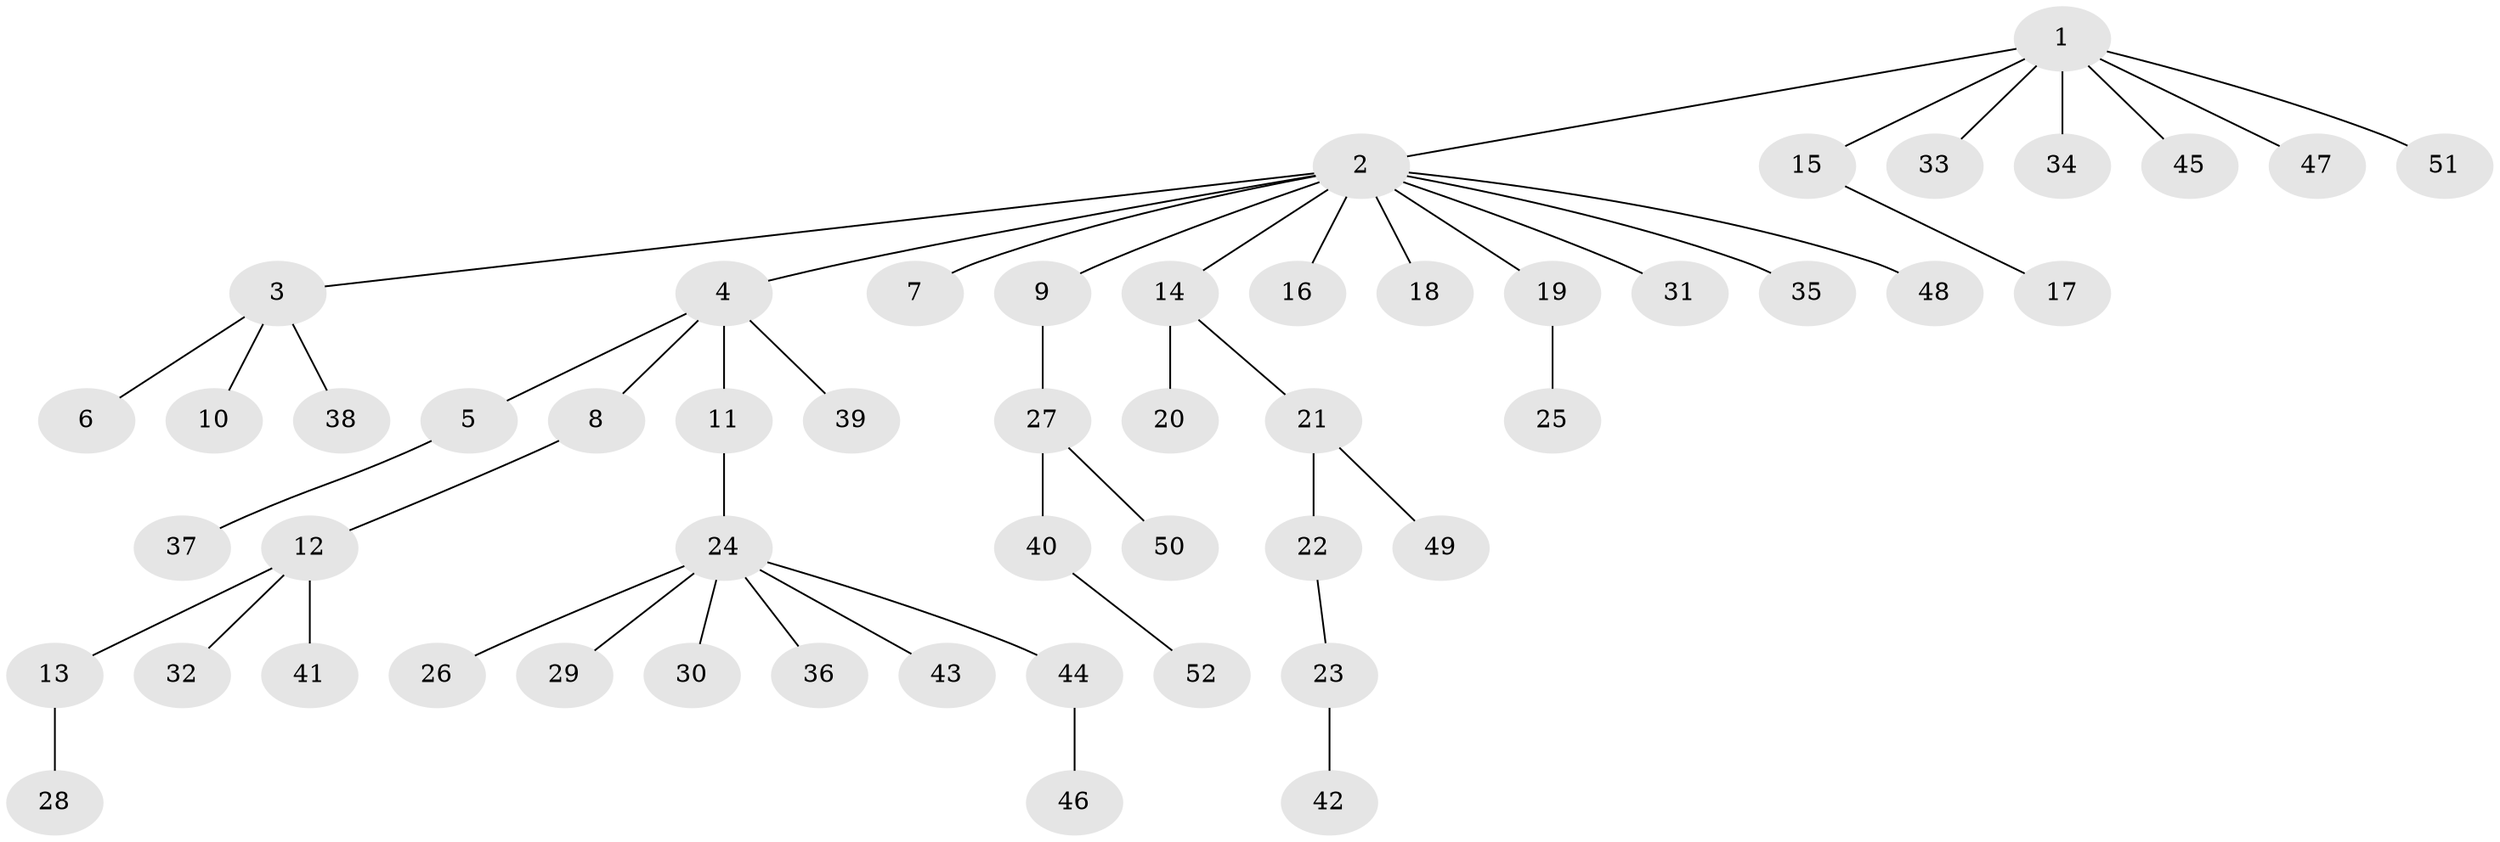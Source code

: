 // coarse degree distribution, {10: 0.06666666666666667, 1: 0.7333333333333333, 2: 0.13333333333333333, 3: 0.06666666666666667}
// Generated by graph-tools (version 1.1) at 2025/50/03/04/25 21:50:55]
// undirected, 52 vertices, 51 edges
graph export_dot {
graph [start="1"]
  node [color=gray90,style=filled];
  1;
  2;
  3;
  4;
  5;
  6;
  7;
  8;
  9;
  10;
  11;
  12;
  13;
  14;
  15;
  16;
  17;
  18;
  19;
  20;
  21;
  22;
  23;
  24;
  25;
  26;
  27;
  28;
  29;
  30;
  31;
  32;
  33;
  34;
  35;
  36;
  37;
  38;
  39;
  40;
  41;
  42;
  43;
  44;
  45;
  46;
  47;
  48;
  49;
  50;
  51;
  52;
  1 -- 2;
  1 -- 15;
  1 -- 33;
  1 -- 34;
  1 -- 45;
  1 -- 47;
  1 -- 51;
  2 -- 3;
  2 -- 4;
  2 -- 7;
  2 -- 9;
  2 -- 14;
  2 -- 16;
  2 -- 18;
  2 -- 19;
  2 -- 31;
  2 -- 35;
  2 -- 48;
  3 -- 6;
  3 -- 10;
  3 -- 38;
  4 -- 5;
  4 -- 8;
  4 -- 11;
  4 -- 39;
  5 -- 37;
  8 -- 12;
  9 -- 27;
  11 -- 24;
  12 -- 13;
  12 -- 32;
  12 -- 41;
  13 -- 28;
  14 -- 20;
  14 -- 21;
  15 -- 17;
  19 -- 25;
  21 -- 22;
  21 -- 49;
  22 -- 23;
  23 -- 42;
  24 -- 26;
  24 -- 29;
  24 -- 30;
  24 -- 36;
  24 -- 43;
  24 -- 44;
  27 -- 40;
  27 -- 50;
  40 -- 52;
  44 -- 46;
}
